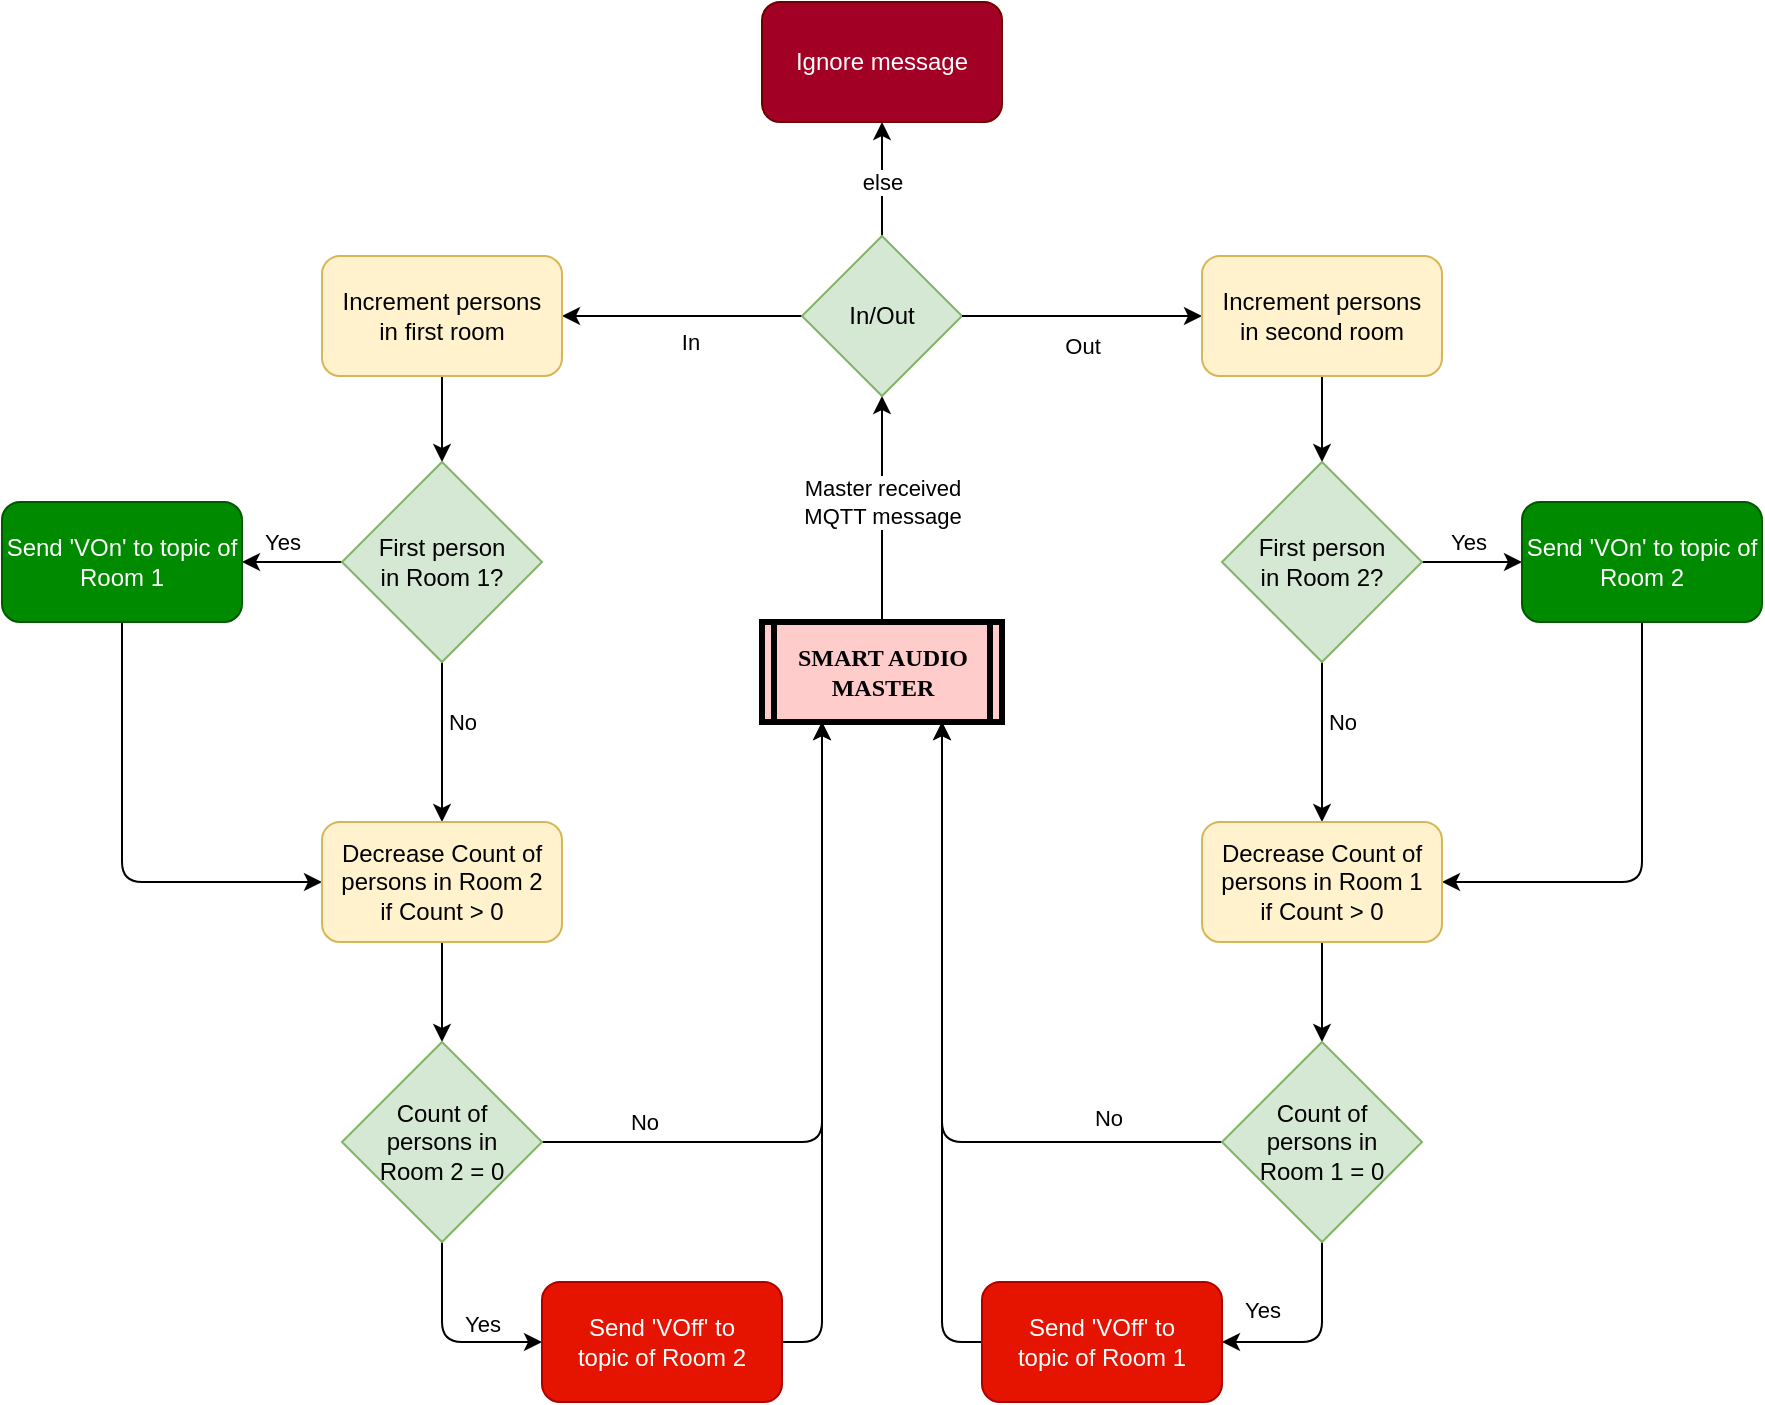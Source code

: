 <mxfile version="13.5.1" type="device"><diagram name="Page-1" id="c7558073-3199-34d8-9f00-42111426c3f3"><mxGraphModel dx="2248" dy="762" grid="1" gridSize="10" guides="1" tooltips="1" connect="1" arrows="1" fold="1" page="1" pageScale="1" pageWidth="826" pageHeight="1169" background="#ffffff" math="0" shadow="0"><root><mxCell id="0"/><mxCell id="1" parent="0"/><mxCell id="5" value="SMART AUDIO MASTER" style="shape=process;whiteSpace=wrap;align=center;verticalAlign=middle;size=0.048;fontStyle=1;strokeWidth=3;fillColor=#FFCCCC;fontFamily=Verdana;" parent="1" vertex="1"><mxGeometry x="360" y="370" width="120" height="50" as="geometry"/></mxCell><mxCell id="U3qD6jh0kz3uz95jGPdZ-91" value="" style="endArrow=classic;html=1;exitX=0.5;exitY=0;exitDx=0;exitDy=0;entryX=0.5;entryY=1;entryDx=0;entryDy=0;" parent="1" source="5" target="U3qD6jh0kz3uz95jGPdZ-93" edge="1"><mxGeometry width="50" height="50" relative="1" as="geometry"><mxPoint x="460" y="350" as="sourcePoint"/><mxPoint x="520" y="210" as="targetPoint"/></mxGeometry></mxCell><mxCell id="U3qD6jh0kz3uz95jGPdZ-92" value="Master received&lt;br&gt;MQTT message" style="edgeLabel;html=1;align=center;verticalAlign=middle;resizable=0;points=[];" parent="U3qD6jh0kz3uz95jGPdZ-91" vertex="1" connectable="0"><mxGeometry x="0.133" y="-1" relative="1" as="geometry"><mxPoint x="-1" y="4" as="offset"/></mxGeometry></mxCell><mxCell id="U3qD6jh0kz3uz95jGPdZ-96" value="" style="edgeStyle=orthogonalEdgeStyle;rounded=1;orthogonalLoop=1;jettySize=auto;html=1;entryX=1;entryY=0.5;entryDx=0;entryDy=0;" parent="1" source="U3qD6jh0kz3uz95jGPdZ-93" target="U3qD6jh0kz3uz95jGPdZ-94" edge="1"><mxGeometry relative="1" as="geometry"><mxPoint x="400" y="217" as="targetPoint"/></mxGeometry></mxCell><mxCell id="U3qD6jh0kz3uz95jGPdZ-97" value="In" style="edgeLabel;html=1;align=center;verticalAlign=middle;resizable=0;points=[];" parent="U3qD6jh0kz3uz95jGPdZ-96" vertex="1" connectable="0"><mxGeometry x="0.112" y="-1" relative="1" as="geometry"><mxPoint x="10.59" y="13.94" as="offset"/></mxGeometry></mxCell><mxCell id="U3qD6jh0kz3uz95jGPdZ-163" value="" style="edgeStyle=orthogonalEdgeStyle;rounded=1;orthogonalLoop=1;jettySize=auto;html=1;entryX=0.5;entryY=1;entryDx=0;entryDy=0;" parent="1" source="U3qD6jh0kz3uz95jGPdZ-93" target="U3qD6jh0kz3uz95jGPdZ-164" edge="1"><mxGeometry relative="1" as="geometry"><mxPoint x="420" y="97" as="targetPoint"/></mxGeometry></mxCell><mxCell id="U3qD6jh0kz3uz95jGPdZ-165" value="else" style="edgeLabel;html=1;align=center;verticalAlign=middle;resizable=0;points=[];" parent="U3qD6jh0kz3uz95jGPdZ-163" vertex="1" connectable="0"><mxGeometry x="-0.616" y="1" relative="1" as="geometry"><mxPoint x="1" y="-16.14" as="offset"/></mxGeometry></mxCell><mxCell id="U3qD6jh0kz3uz95jGPdZ-93" value="In/Out" style="rhombus;whiteSpace=wrap;html=1;fillColor=#d5e8d4;strokeColor=#82b366;" parent="1" vertex="1"><mxGeometry x="380" y="177" width="80" height="80" as="geometry"/></mxCell><mxCell id="U3qD6jh0kz3uz95jGPdZ-102" style="edgeStyle=orthogonalEdgeStyle;rounded=1;orthogonalLoop=1;jettySize=auto;html=1;exitX=0.5;exitY=1;exitDx=0;exitDy=0;" parent="1" source="U3qD6jh0kz3uz95jGPdZ-94" target="U3qD6jh0kz3uz95jGPdZ-101" edge="1"><mxGeometry relative="1" as="geometry"/></mxCell><mxCell id="U3qD6jh0kz3uz95jGPdZ-94" value="Increment persons &lt;br&gt;in first room" style="rounded=1;whiteSpace=wrap;html=1;fillColor=#fff2cc;strokeColor=#d6b656;" parent="1" vertex="1"><mxGeometry x="140" y="187" width="120" height="60" as="geometry"/></mxCell><mxCell id="U3qD6jh0kz3uz95jGPdZ-105" style="edgeStyle=orthogonalEdgeStyle;rounded=1;orthogonalLoop=1;jettySize=auto;html=1;exitX=0;exitY=0.5;exitDx=0;exitDy=0;entryX=1;entryY=0.5;entryDx=0;entryDy=0;" parent="1" source="U3qD6jh0kz3uz95jGPdZ-101" target="U3qD6jh0kz3uz95jGPdZ-104" edge="1"><mxGeometry relative="1" as="geometry"><mxPoint x="120" y="450" as="targetPoint"/><Array as="points"/></mxGeometry></mxCell><mxCell id="U3qD6jh0kz3uz95jGPdZ-107" value="Yes" style="edgeLabel;html=1;align=center;verticalAlign=middle;resizable=0;points=[];" parent="U3qD6jh0kz3uz95jGPdZ-105" vertex="1" connectable="0"><mxGeometry x="-0.318" y="-3" relative="1" as="geometry"><mxPoint x="-13" y="-7" as="offset"/></mxGeometry></mxCell><mxCell id="U3qD6jh0kz3uz95jGPdZ-109" style="edgeStyle=orthogonalEdgeStyle;rounded=1;orthogonalLoop=1;jettySize=auto;html=1;exitX=0.5;exitY=1;exitDx=0;exitDy=0;entryX=0.5;entryY=0;entryDx=0;entryDy=0;" parent="1" source="U3qD6jh0kz3uz95jGPdZ-101" target="U3qD6jh0kz3uz95jGPdZ-108" edge="1"><mxGeometry relative="1" as="geometry"/></mxCell><mxCell id="U3qD6jh0kz3uz95jGPdZ-110" value="No" style="edgeLabel;html=1;align=center;verticalAlign=middle;resizable=0;points=[];" parent="U3qD6jh0kz3uz95jGPdZ-109" vertex="1" connectable="0"><mxGeometry x="0.312" y="3" relative="1" as="geometry"><mxPoint x="7" y="-23" as="offset"/></mxGeometry></mxCell><mxCell id="U3qD6jh0kz3uz95jGPdZ-101" value="First person&lt;br&gt;in Room 1?" style="rhombus;whiteSpace=wrap;html=1;fillColor=#d5e8d4;strokeColor=#82b366;" parent="1" vertex="1"><mxGeometry x="150" y="290" width="100" height="100" as="geometry"/></mxCell><mxCell id="U3qD6jh0kz3uz95jGPdZ-111" style="edgeStyle=orthogonalEdgeStyle;rounded=1;orthogonalLoop=1;jettySize=auto;html=1;exitX=0.5;exitY=1;exitDx=0;exitDy=0;entryX=0;entryY=0.5;entryDx=0;entryDy=0;" parent="1" source="U3qD6jh0kz3uz95jGPdZ-104" target="U3qD6jh0kz3uz95jGPdZ-108" edge="1"><mxGeometry relative="1" as="geometry"/></mxCell><mxCell id="U3qD6jh0kz3uz95jGPdZ-104" value="Send 'VOn' to topic of Room 1" style="rounded=1;whiteSpace=wrap;html=1;fillColor=#008a00;strokeColor=#005700;fontColor=#ffffff;" parent="1" vertex="1"><mxGeometry x="-20" y="310" width="120" height="60" as="geometry"/></mxCell><mxCell id="U3qD6jh0kz3uz95jGPdZ-114" style="edgeStyle=orthogonalEdgeStyle;rounded=1;orthogonalLoop=1;jettySize=auto;html=1;exitX=0.5;exitY=1;exitDx=0;exitDy=0;" parent="1" source="U3qD6jh0kz3uz95jGPdZ-108" target="U3qD6jh0kz3uz95jGPdZ-113" edge="1"><mxGeometry relative="1" as="geometry"/></mxCell><mxCell id="U3qD6jh0kz3uz95jGPdZ-108" value="Decrease Count of persons in Room 2&lt;br&gt;if Count &amp;gt; 0" style="rounded=1;whiteSpace=wrap;html=1;fillColor=#fff2cc;strokeColor=#d6b656;" parent="1" vertex="1"><mxGeometry x="140" y="470" width="120" height="60" as="geometry"/></mxCell><mxCell id="U3qD6jh0kz3uz95jGPdZ-115" style="edgeStyle=orthogonalEdgeStyle;rounded=1;orthogonalLoop=1;jettySize=auto;html=1;exitX=1;exitY=0.5;exitDx=0;exitDy=0;entryX=0.25;entryY=1;entryDx=0;entryDy=0;" parent="1" source="U3qD6jh0kz3uz95jGPdZ-113" target="5" edge="1"><mxGeometry relative="1" as="geometry"/></mxCell><mxCell id="U3qD6jh0kz3uz95jGPdZ-117" value="No" style="edgeLabel;html=1;align=center;verticalAlign=middle;resizable=0;points=[];" parent="U3qD6jh0kz3uz95jGPdZ-115" vertex="1" connectable="0"><mxGeometry x="-0.405" y="-1" relative="1" as="geometry"><mxPoint x="-53.53" y="-11" as="offset"/></mxGeometry></mxCell><mxCell id="U3qD6jh0kz3uz95jGPdZ-120" style="edgeStyle=orthogonalEdgeStyle;rounded=1;orthogonalLoop=1;jettySize=auto;html=1;exitX=0.5;exitY=1;exitDx=0;exitDy=0;entryX=0;entryY=0.5;entryDx=0;entryDy=0;" parent="1" source="U3qD6jh0kz3uz95jGPdZ-113" target="U3qD6jh0kz3uz95jGPdZ-119" edge="1"><mxGeometry relative="1" as="geometry"/></mxCell><mxCell id="U3qD6jh0kz3uz95jGPdZ-121" value="Yes" style="edgeLabel;html=1;align=center;verticalAlign=middle;resizable=0;points=[];" parent="U3qD6jh0kz3uz95jGPdZ-120" vertex="1" connectable="0"><mxGeometry x="-0.292" y="20" relative="1" as="geometry"><mxPoint y="5" as="offset"/></mxGeometry></mxCell><mxCell id="U3qD6jh0kz3uz95jGPdZ-113" value="Count of &lt;br&gt;persons in &lt;br&gt;Room 2 = 0" style="rhombus;whiteSpace=wrap;html=1;fillColor=#d5e8d4;strokeColor=#82b366;" parent="1" vertex="1"><mxGeometry x="150" y="580" width="100" height="100" as="geometry"/></mxCell><mxCell id="U3qD6jh0kz3uz95jGPdZ-122" style="edgeStyle=orthogonalEdgeStyle;rounded=1;orthogonalLoop=1;jettySize=auto;html=1;exitX=1;exitY=0.5;exitDx=0;exitDy=0;entryX=0.25;entryY=1;entryDx=0;entryDy=0;" parent="1" source="U3qD6jh0kz3uz95jGPdZ-119" target="5" edge="1"><mxGeometry relative="1" as="geometry"/></mxCell><mxCell id="U3qD6jh0kz3uz95jGPdZ-119" value="Send 'VOff' to &lt;br&gt;topic of Room 2" style="rounded=1;whiteSpace=wrap;html=1;fillColor=#e51400;strokeColor=#B20000;fontColor=#ffffff;" parent="1" vertex="1"><mxGeometry x="250" y="700" width="120" height="60" as="geometry"/></mxCell><mxCell id="U3qD6jh0kz3uz95jGPdZ-142" value="" style="edgeStyle=orthogonalEdgeStyle;rounded=1;orthogonalLoop=1;jettySize=auto;html=1;entryX=0;entryY=0.5;entryDx=0;entryDy=0;exitX=1;exitY=0.5;exitDx=0;exitDy=0;" parent="1" source="U3qD6jh0kz3uz95jGPdZ-93" target="U3qD6jh0kz3uz95jGPdZ-145" edge="1"><mxGeometry relative="1" as="geometry"><mxPoint x="920" y="230" as="sourcePoint"/><mxPoint x="940" y="230" as="targetPoint"/></mxGeometry></mxCell><mxCell id="U3qD6jh0kz3uz95jGPdZ-143" value="Out" style="edgeLabel;html=1;align=center;verticalAlign=middle;resizable=0;points=[];" parent="U3qD6jh0kz3uz95jGPdZ-142" vertex="1" connectable="0"><mxGeometry x="0.112" y="-1" relative="1" as="geometry"><mxPoint x="-7" y="13.94" as="offset"/></mxGeometry></mxCell><mxCell id="U3qD6jh0kz3uz95jGPdZ-144" style="edgeStyle=orthogonalEdgeStyle;rounded=1;orthogonalLoop=1;jettySize=auto;html=1;exitX=0.5;exitY=1;exitDx=0;exitDy=0;" parent="1" source="U3qD6jh0kz3uz95jGPdZ-145" target="U3qD6jh0kz3uz95jGPdZ-150" edge="1"><mxGeometry relative="1" as="geometry"/></mxCell><mxCell id="U3qD6jh0kz3uz95jGPdZ-145" value="Increment persons &lt;br&gt;in second&amp;nbsp;room" style="rounded=1;whiteSpace=wrap;html=1;fillColor=#fff2cc;strokeColor=#d6b656;" parent="1" vertex="1"><mxGeometry x="580" y="187" width="120" height="60" as="geometry"/></mxCell><mxCell id="U3qD6jh0kz3uz95jGPdZ-146" style="edgeStyle=orthogonalEdgeStyle;rounded=1;orthogonalLoop=1;jettySize=auto;html=1;exitX=1;exitY=0.5;exitDx=0;exitDy=0;entryX=0;entryY=0.5;entryDx=0;entryDy=0;" parent="1" source="U3qD6jh0kz3uz95jGPdZ-150" target="U3qD6jh0kz3uz95jGPdZ-152" edge="1"><mxGeometry relative="1" as="geometry"><mxPoint x="660" y="463" as="targetPoint"/><Array as="points"/></mxGeometry></mxCell><mxCell id="U3qD6jh0kz3uz95jGPdZ-147" value="Yes" style="edgeLabel;html=1;align=center;verticalAlign=middle;resizable=0;points=[];" parent="U3qD6jh0kz3uz95jGPdZ-146" vertex="1" connectable="0"><mxGeometry x="-0.318" y="-3" relative="1" as="geometry"><mxPoint x="5.88" y="-13" as="offset"/></mxGeometry></mxCell><mxCell id="U3qD6jh0kz3uz95jGPdZ-148" style="edgeStyle=orthogonalEdgeStyle;rounded=1;orthogonalLoop=1;jettySize=auto;html=1;exitX=0.5;exitY=1;exitDx=0;exitDy=0;entryX=0.5;entryY=0;entryDx=0;entryDy=0;" parent="1" source="U3qD6jh0kz3uz95jGPdZ-150" target="U3qD6jh0kz3uz95jGPdZ-154" edge="1"><mxGeometry relative="1" as="geometry"/></mxCell><mxCell id="U3qD6jh0kz3uz95jGPdZ-149" value="No" style="edgeLabel;html=1;align=center;verticalAlign=middle;resizable=0;points=[];" parent="U3qD6jh0kz3uz95jGPdZ-148" vertex="1" connectable="0"><mxGeometry x="0.312" y="3" relative="1" as="geometry"><mxPoint x="7" y="-23" as="offset"/></mxGeometry></mxCell><mxCell id="U3qD6jh0kz3uz95jGPdZ-150" value="First person&lt;br&gt;in Room 2?" style="rhombus;whiteSpace=wrap;html=1;fillColor=#d5e8d4;strokeColor=#82b366;" parent="1" vertex="1"><mxGeometry x="590" y="290" width="100" height="100" as="geometry"/></mxCell><mxCell id="U3qD6jh0kz3uz95jGPdZ-151" style="edgeStyle=orthogonalEdgeStyle;rounded=1;orthogonalLoop=1;jettySize=auto;html=1;exitX=0.5;exitY=1;exitDx=0;exitDy=0;entryX=1;entryY=0.5;entryDx=0;entryDy=0;" parent="1" source="U3qD6jh0kz3uz95jGPdZ-152" target="U3qD6jh0kz3uz95jGPdZ-154" edge="1"><mxGeometry relative="1" as="geometry"/></mxCell><mxCell id="U3qD6jh0kz3uz95jGPdZ-152" value="Send 'VOn' to topic of Room 2" style="rounded=1;whiteSpace=wrap;html=1;fillColor=#008a00;strokeColor=#005700;fontColor=#ffffff;" parent="1" vertex="1"><mxGeometry x="740" y="310" width="120" height="60" as="geometry"/></mxCell><mxCell id="U3qD6jh0kz3uz95jGPdZ-153" style="edgeStyle=orthogonalEdgeStyle;rounded=1;orthogonalLoop=1;jettySize=auto;html=1;exitX=0.5;exitY=1;exitDx=0;exitDy=0;" parent="1" source="U3qD6jh0kz3uz95jGPdZ-154" target="U3qD6jh0kz3uz95jGPdZ-159" edge="1"><mxGeometry relative="1" as="geometry"/></mxCell><mxCell id="U3qD6jh0kz3uz95jGPdZ-154" value="Decrease Count of persons in Room 1&lt;br&gt;if Count &amp;gt; 0" style="rounded=1;whiteSpace=wrap;html=1;fillColor=#fff2cc;strokeColor=#d6b656;" parent="1" vertex="1"><mxGeometry x="580" y="470" width="120" height="60" as="geometry"/></mxCell><mxCell id="U3qD6jh0kz3uz95jGPdZ-155" style="edgeStyle=orthogonalEdgeStyle;rounded=1;orthogonalLoop=1;jettySize=auto;html=1;exitX=1;exitY=0.5;exitDx=0;exitDy=0;entryX=0.75;entryY=1;entryDx=0;entryDy=0;" parent="1" source="U3qD6jh0kz3uz95jGPdZ-159" target="5" edge="1"><mxGeometry relative="1" as="geometry"><mxPoint x="930" y="433" as="targetPoint"/><Array as="points"><mxPoint x="450" y="630"/></Array></mxGeometry></mxCell><mxCell id="U3qD6jh0kz3uz95jGPdZ-156" value="No" style="edgeLabel;html=1;align=center;verticalAlign=middle;resizable=0;points=[];" parent="U3qD6jh0kz3uz95jGPdZ-155" vertex="1" connectable="0"><mxGeometry x="-0.405" y="-1" relative="1" as="geometry"><mxPoint x="-23" y="-11" as="offset"/></mxGeometry></mxCell><mxCell id="U3qD6jh0kz3uz95jGPdZ-157" style="edgeStyle=orthogonalEdgeStyle;rounded=1;orthogonalLoop=1;jettySize=auto;html=1;exitX=0.5;exitY=1;exitDx=0;exitDy=0;entryX=1;entryY=0.5;entryDx=0;entryDy=0;" parent="1" source="U3qD6jh0kz3uz95jGPdZ-159" target="U3qD6jh0kz3uz95jGPdZ-161" edge="1"><mxGeometry relative="1" as="geometry"/></mxCell><mxCell id="U3qD6jh0kz3uz95jGPdZ-158" value="Yes" style="edgeLabel;html=1;align=center;verticalAlign=middle;resizable=0;points=[];" parent="U3qD6jh0kz3uz95jGPdZ-157" vertex="1" connectable="0"><mxGeometry x="-0.292" y="20" relative="1" as="geometry"><mxPoint x="-50" y="-1.76" as="offset"/></mxGeometry></mxCell><mxCell id="U3qD6jh0kz3uz95jGPdZ-159" value="Count of &lt;br&gt;persons in &lt;br&gt;Room 1 = 0" style="rhombus;whiteSpace=wrap;html=1;fillColor=#d5e8d4;strokeColor=#82b366;" parent="1" vertex="1"><mxGeometry x="590" y="580" width="100" height="100" as="geometry"/></mxCell><mxCell id="U3qD6jh0kz3uz95jGPdZ-160" style="edgeStyle=orthogonalEdgeStyle;rounded=1;orthogonalLoop=1;jettySize=auto;html=1;entryX=0.75;entryY=1;entryDx=0;entryDy=0;exitX=0;exitY=0.5;exitDx=0;exitDy=0;" parent="1" source="U3qD6jh0kz3uz95jGPdZ-161" target="5" edge="1"><mxGeometry relative="1" as="geometry"><mxPoint x="930" y="433" as="targetPoint"/><mxPoint x="450" y="800" as="sourcePoint"/><Array as="points"/></mxGeometry></mxCell><mxCell id="U3qD6jh0kz3uz95jGPdZ-161" value="Send 'VOff' to &lt;br&gt;topic of Room 1" style="rounded=1;whiteSpace=wrap;html=1;fillColor=#e51400;strokeColor=#B20000;fontColor=#ffffff;" parent="1" vertex="1"><mxGeometry x="470" y="700" width="120" height="60" as="geometry"/></mxCell><mxCell id="U3qD6jh0kz3uz95jGPdZ-164" value="Ignore message" style="rounded=1;whiteSpace=wrap;html=1;fillColor=#a20025;strokeColor=#6F0000;fontColor=#ffffff;" parent="1" vertex="1"><mxGeometry x="360" y="60" width="120" height="60" as="geometry"/></mxCell></root></mxGraphModel></diagram></mxfile>
